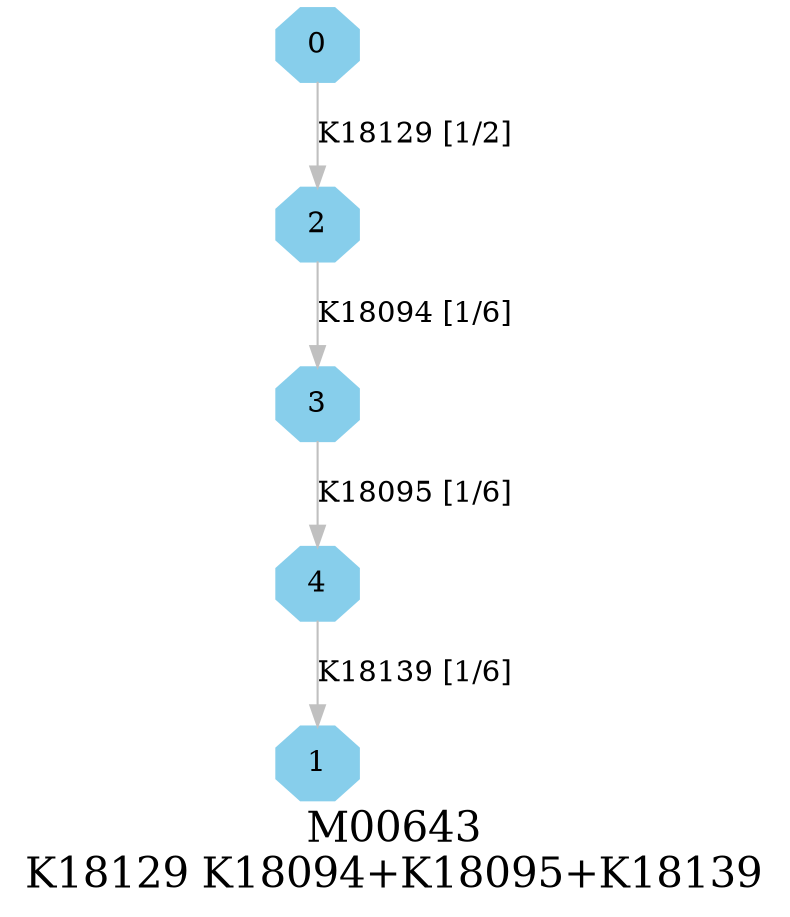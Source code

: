 digraph G {
graph [label="M00643
K18129 K18094+K18095+K18139",fontsize=20];
node [shape=box,style=filled];
edge [len=3,color=grey];
{node [width=.3,height=.3,shape=octagon,style=filled,color=skyblue] 0 1 2 3 4 }
0 -> 2 [label="K18129 [1/2]"];
2 -> 3 [label="K18094 [1/6]"];
3 -> 4 [label="K18095 [1/6]"];
4 -> 1 [label="K18139 [1/6]"];
}